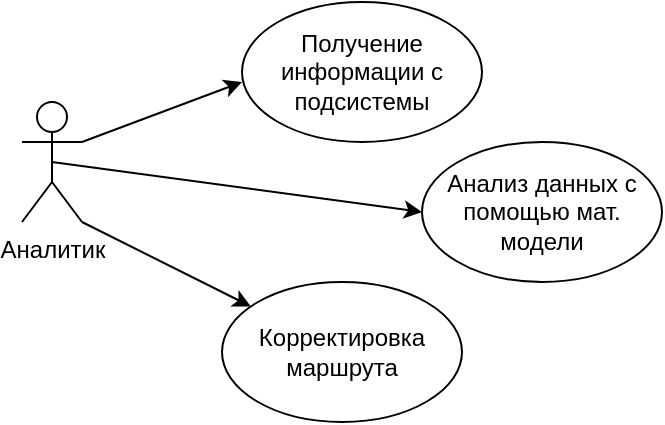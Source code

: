 <mxfile version="13.1.14" type="device"><diagram name="Страница-1" id="Страница-1"><mxGraphModel dx="988" dy="524" grid="1" gridSize="10" guides="1" tooltips="1" connect="1" arrows="1" fold="1" page="1" pageScale="1" pageWidth="827" pageHeight="1169" math="0" shadow="0"><root><mxCell id="0"/><mxCell id="1" value="Соединительная линия" parent="0"/><mxCell id="boGyskXSmaj70Y8ypUtA-27" value="Аналитик" style="shape=umlActor;verticalLabelPosition=bottom;labelBackgroundColor=#ffffff;verticalAlign=top;html=1;outlineConnect=0;" parent="1" vertex="1"><mxGeometry x="90" y="220" width="30" height="60" as="geometry"/></mxCell><mxCell id="boGyskXSmaj70Y8ypUtA-31" value="" style="endArrow=classic;html=1;exitX=1;exitY=0.333;exitDx=0;exitDy=0;exitPerimeter=0;" parent="1" source="boGyskXSmaj70Y8ypUtA-27" edge="1"><mxGeometry width="50" height="50" relative="1" as="geometry"><mxPoint x="580" y="430" as="sourcePoint"/><mxPoint x="200" y="210" as="targetPoint"/></mxGeometry></mxCell><mxCell id="boGyskXSmaj70Y8ypUtA-32" value="" style="endArrow=classic;html=1;exitX=0.5;exitY=0.5;exitDx=0;exitDy=0;exitPerimeter=0;entryX=0;entryY=0.5;entryDx=0;entryDy=0;" parent="1" source="boGyskXSmaj70Y8ypUtA-27" edge="1" target="boGyskXSmaj70Y8ypUtA-37"><mxGeometry width="50" height="50" relative="1" as="geometry"><mxPoint x="460" y="410" as="sourcePoint"/><mxPoint x="360" y="250" as="targetPoint"/></mxGeometry></mxCell><mxCell id="boGyskXSmaj70Y8ypUtA-35" value="" style="endArrow=classic;html=1;exitX=1;exitY=1;exitDx=0;exitDy=0;exitPerimeter=0;" parent="1" source="boGyskXSmaj70Y8ypUtA-27" edge="1" target="boGyskXSmaj70Y8ypUtA-38"><mxGeometry width="50" height="50" relative="1" as="geometry"><mxPoint x="460" y="410" as="sourcePoint"/><mxPoint x="360" y="320" as="targetPoint"/></mxGeometry></mxCell><mxCell id="boGyskXSmaj70Y8ypUtA-36" value="Получение информации с подсистемы" style="ellipse;whiteSpace=wrap;html=1;" parent="1" vertex="1"><mxGeometry x="200" y="170" width="120" height="70" as="geometry"/></mxCell><mxCell id="boGyskXSmaj70Y8ypUtA-37" value="Анализ данных с помощью мат. модели" style="ellipse;whiteSpace=wrap;html=1;" parent="1" vertex="1"><mxGeometry x="290" y="240" width="120" height="70" as="geometry"/></mxCell><mxCell id="boGyskXSmaj70Y8ypUtA-38" value="Корректировка маршрута" style="ellipse;whiteSpace=wrap;html=1;" parent="1" vertex="1"><mxGeometry x="190" y="310" width="120" height="70" as="geometry"/></mxCell></root></mxGraphModel></diagram></mxfile>